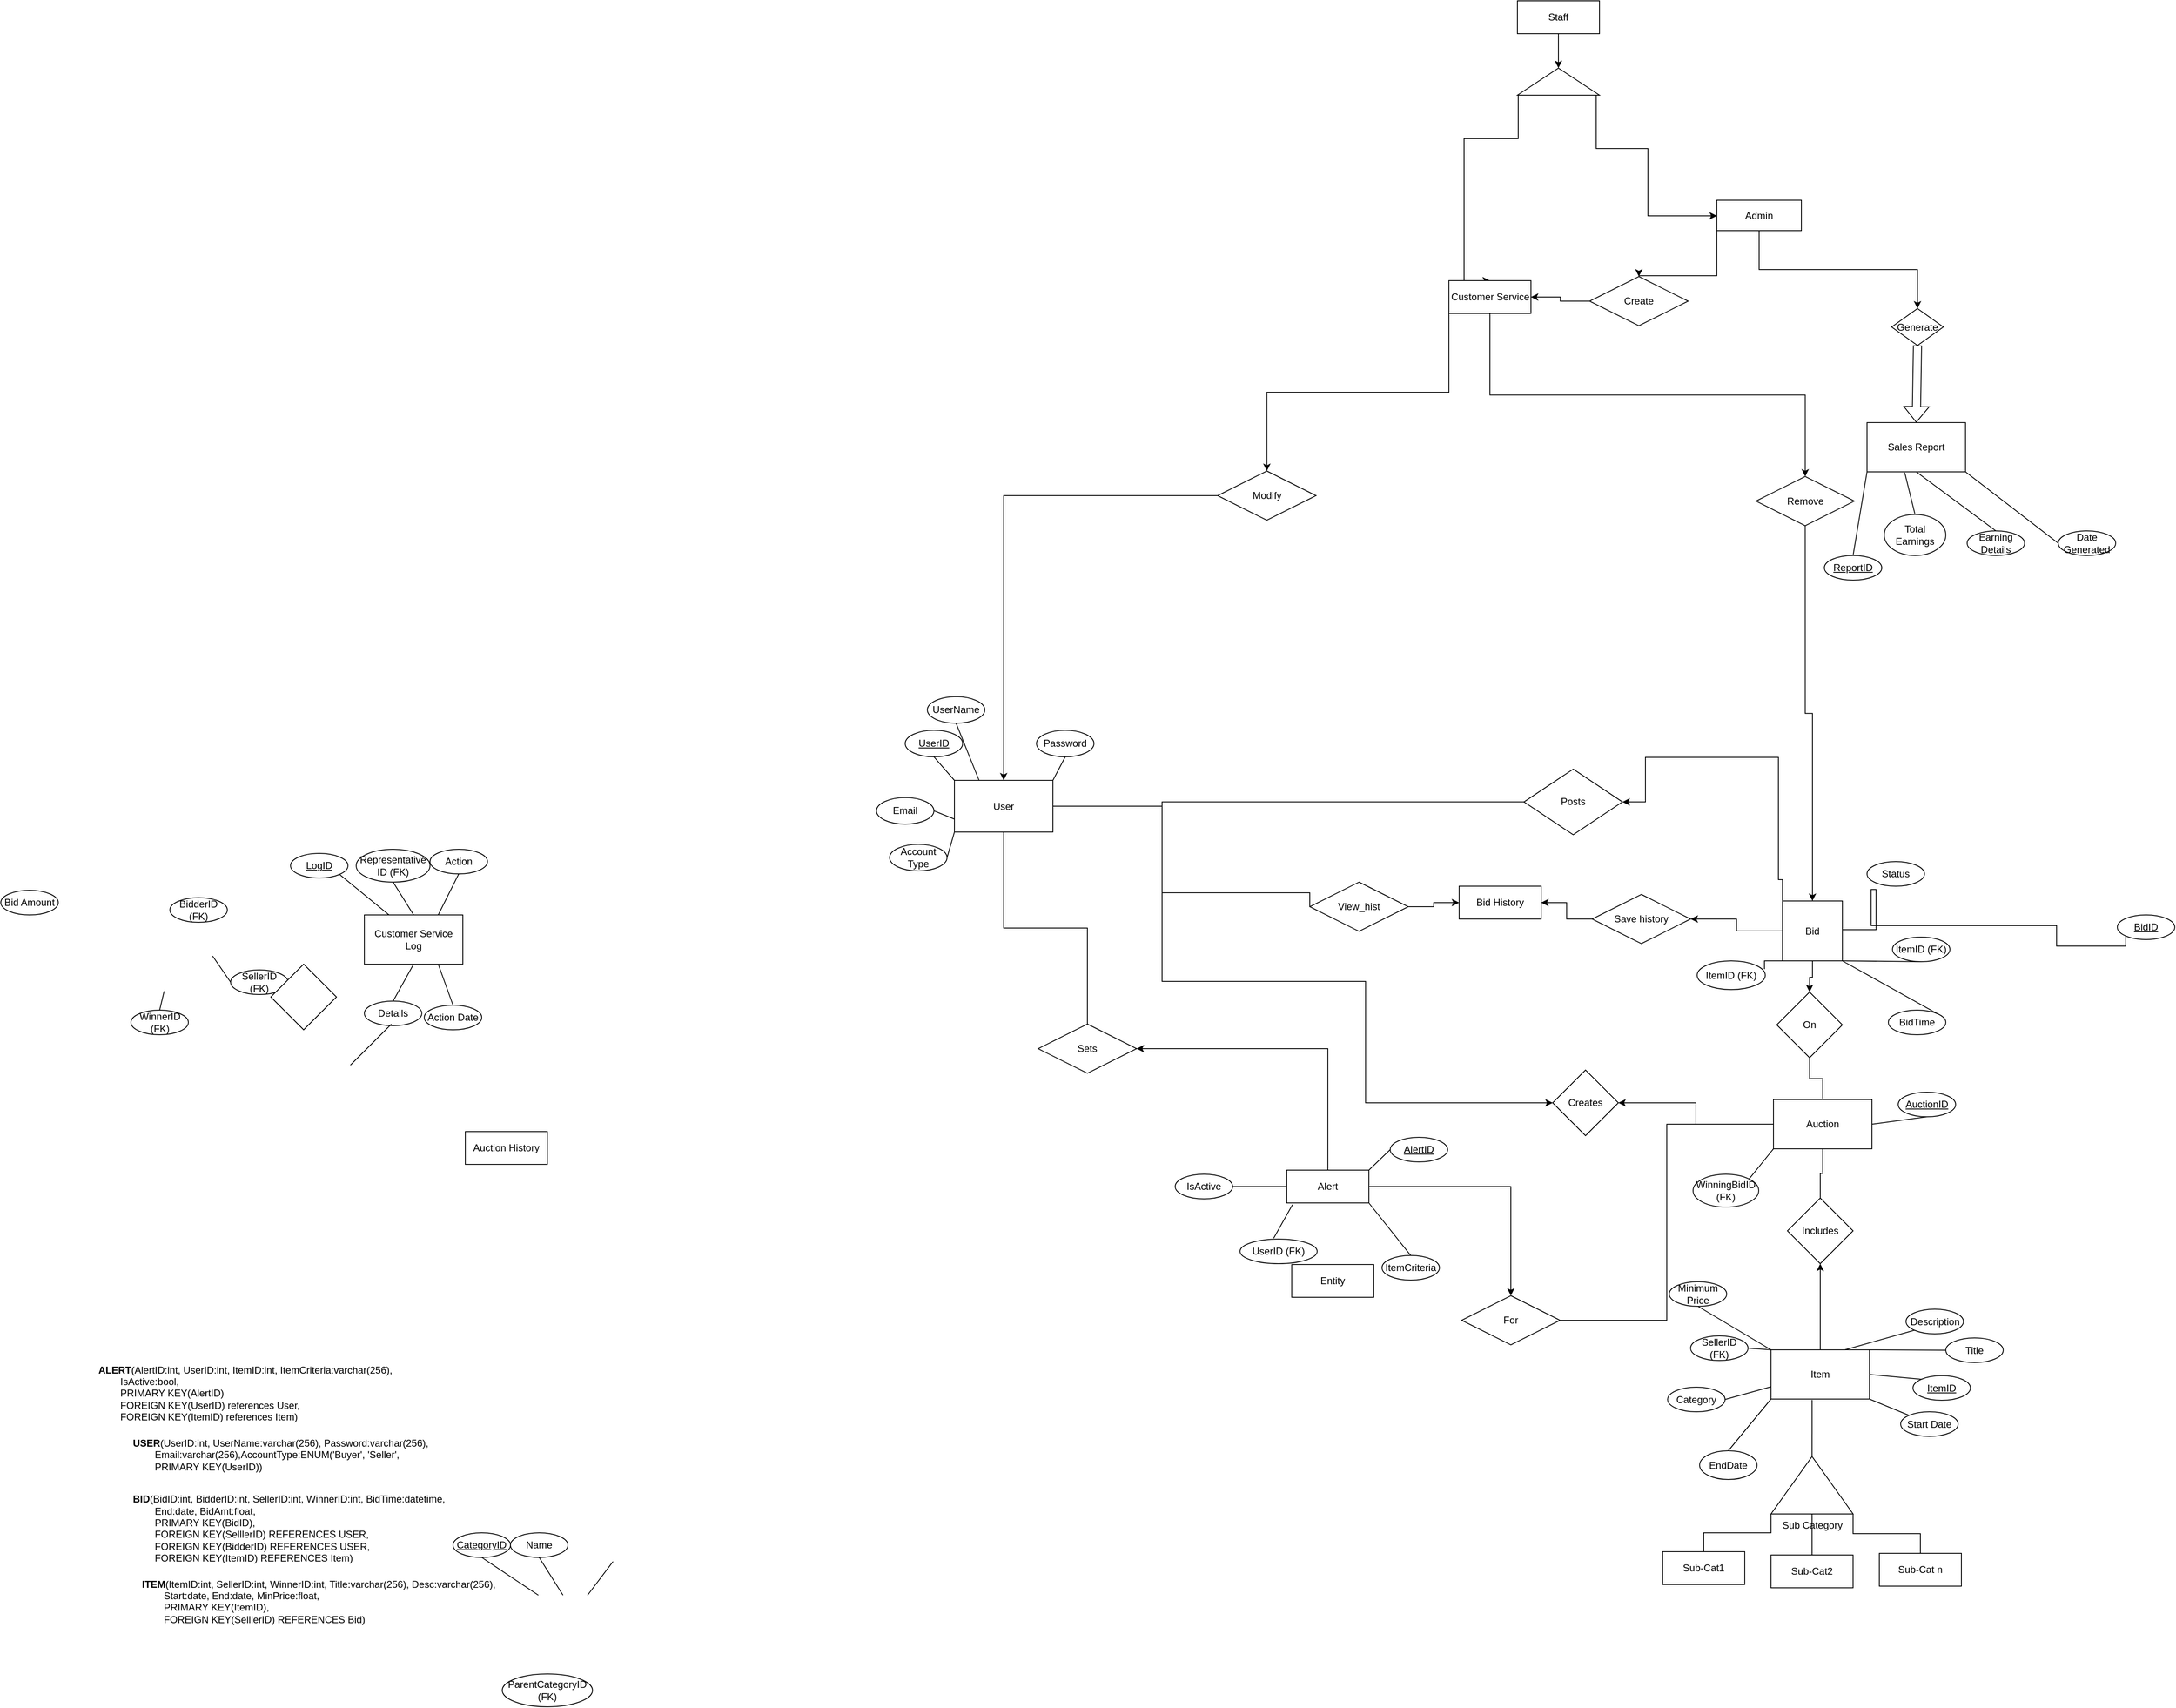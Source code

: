 <mxfile version="24.1.0" type="github">
  <diagram name="Page-1" id="uOJZ_3tTdW4th-i7hOvJ">
    <mxGraphModel dx="5639" dy="3733" grid="0" gridSize="10" guides="1" tooltips="1" connect="1" arrows="1" fold="1" page="1" pageScale="1" pageWidth="850" pageHeight="1100" math="0" shadow="0">
      <root>
        <mxCell id="0" />
        <mxCell id="1" parent="0" />
        <mxCell id="j1qhZ2HC0AlBlO9P_FFu-2" style="edgeStyle=orthogonalEdgeStyle;rounded=0;orthogonalLoop=1;jettySize=auto;html=1;exitX=0.417;exitY=1.017;exitDx=0;exitDy=0;endArrow=none;endFill=0;entryX=0;entryY=0;entryDx=50;entryDy=0;entryPerimeter=0;exitPerimeter=0;" parent="1" source="BBo-fvt_Tt6ZGGIQ310o-14" target="j1qhZ2HC0AlBlO9P_FFu-5" edge="1">
          <mxGeometry relative="1" as="geometry">
            <mxPoint x="659" y="706" as="targetPoint" />
          </mxGeometry>
        </mxCell>
        <mxCell id="XEzbZRxbkvyP-NRLjkvZ-20" style="edgeStyle=orthogonalEdgeStyle;rounded=0;orthogonalLoop=1;jettySize=auto;html=1;exitX=0.5;exitY=0;exitDx=0;exitDy=0;entryX=0.5;entryY=1;entryDx=0;entryDy=0;" edge="1" parent="1" source="BBo-fvt_Tt6ZGGIQ310o-14" target="XEzbZRxbkvyP-NRLjkvZ-18">
          <mxGeometry relative="1" as="geometry" />
        </mxCell>
        <mxCell id="XEzbZRxbkvyP-NRLjkvZ-43" style="edgeStyle=orthogonalEdgeStyle;rounded=0;orthogonalLoop=1;jettySize=auto;html=1;entryX=1;entryY=0.5;entryDx=0;entryDy=0;endArrow=none;endFill=0;exitX=0;exitY=0.5;exitDx=0;exitDy=0;" edge="1" parent="1" source="BBo-fvt_Tt6ZGGIQ310o-16" target="XEzbZRxbkvyP-NRLjkvZ-42">
          <mxGeometry relative="1" as="geometry" />
        </mxCell>
        <mxCell id="BBo-fvt_Tt6ZGGIQ310o-14" value="Item" style="rounded=0;whiteSpace=wrap;html=1;" parent="1" vertex="1">
          <mxGeometry x="498" y="520" width="120" height="60" as="geometry" />
        </mxCell>
        <mxCell id="XEzbZRxbkvyP-NRLjkvZ-10" style="edgeStyle=orthogonalEdgeStyle;rounded=0;orthogonalLoop=1;jettySize=auto;html=1;exitX=0;exitY=0.5;exitDx=0;exitDy=0;" edge="1" parent="1" source="BBo-fvt_Tt6ZGGIQ310o-16" target="XEzbZRxbkvyP-NRLjkvZ-12">
          <mxGeometry relative="1" as="geometry">
            <mxPoint x="272" y="219" as="targetPoint" />
          </mxGeometry>
        </mxCell>
        <mxCell id="XEzbZRxbkvyP-NRLjkvZ-17" style="edgeStyle=orthogonalEdgeStyle;rounded=0;orthogonalLoop=1;jettySize=auto;html=1;exitX=0.5;exitY=1;exitDx=0;exitDy=0;endArrow=none;endFill=0;" edge="1" parent="1" source="BBo-fvt_Tt6ZGGIQ310o-16" target="XEzbZRxbkvyP-NRLjkvZ-18">
          <mxGeometry relative="1" as="geometry">
            <mxPoint x="561" y="383" as="targetPoint" />
          </mxGeometry>
        </mxCell>
        <mxCell id="BBo-fvt_Tt6ZGGIQ310o-16" value="Auction" style="rounded=0;whiteSpace=wrap;html=1;" parent="1" vertex="1">
          <mxGeometry x="501" y="215" width="120" height="60" as="geometry" />
        </mxCell>
        <mxCell id="BBo-fvt_Tt6ZGGIQ310o-19" value="Customer Service Log" style="rounded=0;whiteSpace=wrap;html=1;" parent="1" vertex="1">
          <mxGeometry x="-1216" y="-10" width="120" height="60" as="geometry" />
        </mxCell>
        <mxCell id="BBo-fvt_Tt6ZGGIQ310o-20" value="Sales Report" style="rounded=0;whiteSpace=wrap;html=1;" parent="1" vertex="1">
          <mxGeometry x="615" y="-610" width="120" height="60" as="geometry" />
        </mxCell>
        <mxCell id="BBo-fvt_Tt6ZGGIQ310o-21" value="Start Date" style="ellipse;whiteSpace=wrap;html=1;" parent="1" vertex="1">
          <mxGeometry x="656" y="595.5" width="70" height="30" as="geometry" />
        </mxCell>
        <mxCell id="XEzbZRxbkvyP-NRLjkvZ-54" style="edgeStyle=orthogonalEdgeStyle;rounded=0;orthogonalLoop=1;jettySize=auto;html=1;exitX=0;exitY=0;exitDx=0;exitDy=0;entryX=0;entryY=0;entryDx=0;entryDy=0;endArrow=none;endFill=0;" edge="1" parent="1" source="BBo-fvt_Tt6ZGGIQ310o-22">
          <mxGeometry relative="1" as="geometry">
            <mxPoint x="898" y="28.5" as="sourcePoint" />
            <mxPoint x="552" y="-23" as="targetPoint" />
            <Array as="points">
              <mxPoint x="930" y="28" />
              <mxPoint x="846" y="28" />
              <mxPoint x="846" y="3" />
              <mxPoint x="620" y="3" />
              <mxPoint x="620" y="-41" />
              <mxPoint x="626" y="-41" />
              <mxPoint x="626" y="8" />
              <mxPoint x="552" y="8" />
            </Array>
          </mxGeometry>
        </mxCell>
        <mxCell id="BBo-fvt_Tt6ZGGIQ310o-22" value="&lt;u&gt;BidID&lt;/u&gt;" style="ellipse;whiteSpace=wrap;html=1;" parent="1" vertex="1">
          <mxGeometry x="920" y="-10" width="70" height="30" as="geometry" />
        </mxCell>
        <mxCell id="BBo-fvt_Tt6ZGGIQ310o-23" value="EndDate" style="ellipse;whiteSpace=wrap;html=1;" parent="1" vertex="1">
          <mxGeometry x="411" y="643" width="70" height="35" as="geometry" />
        </mxCell>
        <mxCell id="BBo-fvt_Tt6ZGGIQ310o-24" value="ItemID (FK)" style="ellipse;whiteSpace=wrap;html=1;" parent="1" vertex="1">
          <mxGeometry x="646" y="17" width="70" height="30" as="geometry" />
        </mxCell>
        <mxCell id="BBo-fvt_Tt6ZGGIQ310o-25" value="Bid Amount" style="ellipse;whiteSpace=wrap;html=1;" parent="1" vertex="1">
          <mxGeometry x="-1659" y="-40" width="70" height="30" as="geometry" />
        </mxCell>
        <mxCell id="BBo-fvt_Tt6ZGGIQ310o-26" value="BidderID (FK)" style="ellipse;whiteSpace=wrap;html=1;" parent="1" vertex="1">
          <mxGeometry x="-1453" y="-31" width="70" height="30" as="geometry" />
        </mxCell>
        <mxCell id="BBo-fvt_Tt6ZGGIQ310o-27" value="BidTime" style="ellipse;whiteSpace=wrap;html=1;" parent="1" vertex="1">
          <mxGeometry x="641" y="106" width="70" height="30" as="geometry" />
        </mxCell>
        <mxCell id="BBo-fvt_Tt6ZGGIQ310o-28" value="Category" style="ellipse;whiteSpace=wrap;html=1;" parent="1" vertex="1">
          <mxGeometry x="372" y="565.5" width="70" height="30" as="geometry" />
        </mxCell>
        <mxCell id="BBo-fvt_Tt6ZGGIQ310o-29" value="Description" style="ellipse;whiteSpace=wrap;html=1;" parent="1" vertex="1">
          <mxGeometry x="662.5" y="470.5" width="70" height="30" as="geometry" />
        </mxCell>
        <mxCell id="BBo-fvt_Tt6ZGGIQ310o-30" value="Title" style="ellipse;whiteSpace=wrap;html=1;" parent="1" vertex="1">
          <mxGeometry x="711" y="505.5" width="70" height="30" as="geometry" />
        </mxCell>
        <mxCell id="BBo-fvt_Tt6ZGGIQ310o-31" value="&lt;u&gt;ItemID&lt;/u&gt;" style="ellipse;whiteSpace=wrap;html=1;" parent="1" vertex="1">
          <mxGeometry x="671" y="551.5" width="70" height="30" as="geometry" />
        </mxCell>
        <mxCell id="BBo-fvt_Tt6ZGGIQ310o-33" value="" style="endArrow=none;html=1;rounded=0;entryX=1;entryY=0.5;entryDx=0;entryDy=0;exitX=0;exitY=0.75;exitDx=0;exitDy=0;" parent="1" source="BBo-fvt_Tt6ZGGIQ310o-14" target="BBo-fvt_Tt6ZGGIQ310o-28" edge="1">
          <mxGeometry width="50" height="50" relative="1" as="geometry">
            <mxPoint x="278" y="556.5" as="sourcePoint" />
            <mxPoint x="328" y="506.5" as="targetPoint" />
          </mxGeometry>
        </mxCell>
        <mxCell id="BBo-fvt_Tt6ZGGIQ310o-35" value="" style="endArrow=none;html=1;rounded=0;exitX=1;exitY=0.5;exitDx=0;exitDy=0;entryX=0;entryY=0;entryDx=0;entryDy=0;" parent="1" source="BBo-fvt_Tt6ZGGIQ310o-14" target="BBo-fvt_Tt6ZGGIQ310o-31" edge="1">
          <mxGeometry width="50" height="50" relative="1" as="geometry">
            <mxPoint x="328" y="416.5" as="sourcePoint" />
            <mxPoint x="668" y="546.5" as="targetPoint" />
          </mxGeometry>
        </mxCell>
        <mxCell id="BBo-fvt_Tt6ZGGIQ310o-36" value="" style="endArrow=none;html=1;rounded=0;entryX=0;entryY=0.5;entryDx=0;entryDy=0;exitX=1;exitY=0;exitDx=0;exitDy=0;" parent="1" source="BBo-fvt_Tt6ZGGIQ310o-14" target="BBo-fvt_Tt6ZGGIQ310o-30" edge="1">
          <mxGeometry width="50" height="50" relative="1" as="geometry">
            <mxPoint x="358" y="416.5" as="sourcePoint" />
            <mxPoint x="303" y="396.5" as="targetPoint" />
          </mxGeometry>
        </mxCell>
        <mxCell id="BBo-fvt_Tt6ZGGIQ310o-37" value="" style="endArrow=none;html=1;rounded=0;entryX=0;entryY=1;entryDx=0;entryDy=0;exitX=0.75;exitY=0;exitDx=0;exitDy=0;" parent="1" source="BBo-fvt_Tt6ZGGIQ310o-14" target="BBo-fvt_Tt6ZGGIQ310o-29" edge="1">
          <mxGeometry width="50" height="50" relative="1" as="geometry">
            <mxPoint x="358" y="416.5" as="sourcePoint" />
            <mxPoint x="383" y="396.5" as="targetPoint" />
          </mxGeometry>
        </mxCell>
        <mxCell id="BBo-fvt_Tt6ZGGIQ310o-38" value="" style="endArrow=none;html=1;rounded=0;entryX=0.5;entryY=0;entryDx=0;entryDy=0;exitX=0;exitY=1;exitDx=0;exitDy=0;" parent="1" source="BBo-fvt_Tt6ZGGIQ310o-14" target="BBo-fvt_Tt6ZGGIQ310o-23" edge="1">
          <mxGeometry width="50" height="50" relative="1" as="geometry">
            <mxPoint x="582" y="593.5" as="sourcePoint" />
            <mxPoint x="438" y="446.5" as="targetPoint" />
          </mxGeometry>
        </mxCell>
        <mxCell id="BBo-fvt_Tt6ZGGIQ310o-39" value="" style="endArrow=none;html=1;rounded=0;entryX=0;entryY=0;entryDx=0;entryDy=0;exitX=1;exitY=1;exitDx=0;exitDy=0;" parent="1" source="BBo-fvt_Tt6ZGGIQ310o-14" target="BBo-fvt_Tt6ZGGIQ310o-21" edge="1">
          <mxGeometry width="50" height="50" relative="1" as="geometry">
            <mxPoint x="418" y="446.5" as="sourcePoint" />
            <mxPoint x="438" y="432.5" as="targetPoint" />
          </mxGeometry>
        </mxCell>
        <mxCell id="BBo-fvt_Tt6ZGGIQ310o-40" value="Minimum Price" style="ellipse;whiteSpace=wrap;html=1;" parent="1" vertex="1">
          <mxGeometry x="374" y="437" width="70" height="30" as="geometry" />
        </mxCell>
        <mxCell id="BBo-fvt_Tt6ZGGIQ310o-41" value="" style="endArrow=none;html=1;rounded=0;entryX=0;entryY=0;entryDx=0;entryDy=0;exitX=0.5;exitY=1;exitDx=0;exitDy=0;" parent="1" source="BBo-fvt_Tt6ZGGIQ310o-40" target="BBo-fvt_Tt6ZGGIQ310o-14" edge="1">
          <mxGeometry width="50" height="50" relative="1" as="geometry">
            <mxPoint x="418" y="446.5" as="sourcePoint" />
            <mxPoint x="438" y="432.5" as="targetPoint" />
          </mxGeometry>
        </mxCell>
        <mxCell id="BBo-fvt_Tt6ZGGIQ310o-42" value="SellerID (FK)" style="ellipse;whiteSpace=wrap;html=1;" parent="1" vertex="1">
          <mxGeometry x="400" y="503" width="70" height="30" as="geometry" />
        </mxCell>
        <mxCell id="BBo-fvt_Tt6ZGGIQ310o-43" value="WinnerID (FK)" style="ellipse;whiteSpace=wrap;html=1;" parent="1" vertex="1">
          <mxGeometry x="-1500.48" y="106" width="70" height="30" as="geometry" />
        </mxCell>
        <mxCell id="BBo-fvt_Tt6ZGGIQ310o-44" value="" style="endArrow=none;html=1;rounded=0;entryX=1;entryY=0.5;entryDx=0;entryDy=0;exitX=0;exitY=0;exitDx=0;exitDy=0;" parent="1" source="BBo-fvt_Tt6ZGGIQ310o-14" target="BBo-fvt_Tt6ZGGIQ310o-42" edge="1">
          <mxGeometry width="50" height="50" relative="1" as="geometry">
            <mxPoint x="418" y="461.5" as="sourcePoint" />
            <mxPoint x="438" y="461.5" as="targetPoint" />
          </mxGeometry>
        </mxCell>
        <mxCell id="BBo-fvt_Tt6ZGGIQ310o-45" value="" style="endArrow=none;html=1;rounded=0;entryX=0.5;entryY=0;entryDx=0;entryDy=0;" parent="1" target="BBo-fvt_Tt6ZGGIQ310o-43" edge="1">
          <mxGeometry width="50" height="50" relative="1" as="geometry">
            <mxPoint x="-1460" y="83" as="sourcePoint" />
            <mxPoint x="-1510.48" y="81" as="targetPoint" />
          </mxGeometry>
        </mxCell>
        <mxCell id="BBo-fvt_Tt6ZGGIQ310o-47" value="" style="endArrow=none;html=1;rounded=0;entryX=1;entryY=1;entryDx=0;entryDy=0;exitX=1;exitY=0;exitDx=0;exitDy=0;" parent="1" source="BBo-fvt_Tt6ZGGIQ310o-27" edge="1" target="XEzbZRxbkvyP-NRLjkvZ-7">
          <mxGeometry width="50" height="50" relative="1" as="geometry">
            <mxPoint x="539" y="227" as="sourcePoint" />
            <mxPoint x="579" y="117" as="targetPoint" />
          </mxGeometry>
        </mxCell>
        <mxCell id="BBo-fvt_Tt6ZGGIQ310o-49" value="" style="endArrow=none;html=1;rounded=0;entryX=1;entryY=1;entryDx=0;entryDy=0;exitX=0.5;exitY=1;exitDx=0;exitDy=0;" parent="1" source="BBo-fvt_Tt6ZGGIQ310o-24" edge="1" target="XEzbZRxbkvyP-NRLjkvZ-7">
          <mxGeometry width="50" height="50" relative="1" as="geometry">
            <mxPoint x="594" y="87" as="sourcePoint" />
            <mxPoint x="639" y="87" as="targetPoint" />
          </mxGeometry>
        </mxCell>
        <mxCell id="BBo-fvt_Tt6ZGGIQ310o-51" value="Status" style="ellipse;whiteSpace=wrap;html=1;" parent="1" vertex="1">
          <mxGeometry x="615" y="-75" width="70" height="30" as="geometry" />
        </mxCell>
        <mxCell id="BBo-fvt_Tt6ZGGIQ310o-52" value="ItemID (FK)" style="ellipse;whiteSpace=wrap;html=1;" parent="1" vertex="1">
          <mxGeometry x="408" y="46" width="83" height="35" as="geometry" />
        </mxCell>
        <mxCell id="BBo-fvt_Tt6ZGGIQ310o-53" value="&lt;u&gt;AuctionID&lt;/u&gt;" style="ellipse;whiteSpace=wrap;html=1;" parent="1" vertex="1">
          <mxGeometry x="653" y="206" width="70" height="30" as="geometry" />
        </mxCell>
        <mxCell id="BBo-fvt_Tt6ZGGIQ310o-54" value="IsActive" style="ellipse;whiteSpace=wrap;html=1;" parent="1" vertex="1">
          <mxGeometry x="-228" y="306" width="70" height="30" as="geometry" />
        </mxCell>
        <mxCell id="BBo-fvt_Tt6ZGGIQ310o-55" value="ItemCriteria" style="ellipse;whiteSpace=wrap;html=1;" parent="1" vertex="1">
          <mxGeometry x="24" y="405" width="70" height="30" as="geometry" />
        </mxCell>
        <mxCell id="BBo-fvt_Tt6ZGGIQ310o-56" value="UserID (FK)" style="ellipse;whiteSpace=wrap;html=1;" parent="1" vertex="1">
          <mxGeometry x="-149" y="385" width="94" height="30" as="geometry" />
        </mxCell>
        <mxCell id="BBo-fvt_Tt6ZGGIQ310o-57" value="&lt;u&gt;AlertID&lt;/u&gt;" style="ellipse;whiteSpace=wrap;html=1;" parent="1" vertex="1">
          <mxGeometry x="34" y="261" width="70" height="30" as="geometry" />
        </mxCell>
        <mxCell id="BBo-fvt_Tt6ZGGIQ310o-58" value="" style="endArrow=none;html=1;rounded=0;exitX=1;exitY=0.5;exitDx=0;exitDy=0;entryX=0;entryY=0.5;entryDx=0;entryDy=0;" parent="1" source="BBo-fvt_Tt6ZGGIQ310o-54" target="XEzbZRxbkvyP-NRLjkvZ-36" edge="1">
          <mxGeometry width="50" height="50" relative="1" as="geometry">
            <mxPoint x="279" y="365" as="sourcePoint" />
            <mxPoint x="119" y="442" as="targetPoint" />
          </mxGeometry>
        </mxCell>
        <mxCell id="BBo-fvt_Tt6ZGGIQ310o-59" value="" style="endArrow=none;html=1;rounded=0;entryX=1;entryY=0;entryDx=0;entryDy=0;exitX=0;exitY=0.5;exitDx=0;exitDy=0;" parent="1" source="BBo-fvt_Tt6ZGGIQ310o-57" target="XEzbZRxbkvyP-NRLjkvZ-36" edge="1">
          <mxGeometry width="50" height="50" relative="1" as="geometry">
            <mxPoint x="-10" y="652.5" as="sourcePoint" />
            <mxPoint x="-39" y="504" as="targetPoint" />
          </mxGeometry>
        </mxCell>
        <mxCell id="BBo-fvt_Tt6ZGGIQ310o-60" value="" style="endArrow=none;html=1;rounded=0;entryX=0.07;entryY=1.05;entryDx=0;entryDy=0;exitX=0.436;exitY=-0.033;exitDx=0;exitDy=0;entryPerimeter=0;exitPerimeter=0;" parent="1" source="BBo-fvt_Tt6ZGGIQ310o-56" target="XEzbZRxbkvyP-NRLjkvZ-36" edge="1">
          <mxGeometry width="50" height="50" relative="1" as="geometry">
            <mxPoint x="4" y="624.5" as="sourcePoint" />
            <mxPoint x="-19" y="490" as="targetPoint" />
          </mxGeometry>
        </mxCell>
        <mxCell id="BBo-fvt_Tt6ZGGIQ310o-61" value="" style="endArrow=none;html=1;rounded=0;entryX=1;entryY=1;entryDx=0;entryDy=0;exitX=0.5;exitY=0;exitDx=0;exitDy=0;" parent="1" source="BBo-fvt_Tt6ZGGIQ310o-55" target="XEzbZRxbkvyP-NRLjkvZ-36" edge="1">
          <mxGeometry width="50" height="50" relative="1" as="geometry">
            <mxPoint x="23" y="543" as="sourcePoint" />
            <mxPoint x="-59" y="518" as="targetPoint" />
          </mxGeometry>
        </mxCell>
        <mxCell id="BBo-fvt_Tt6ZGGIQ310o-62" value="" style="endArrow=none;html=1;rounded=0;entryX=0.5;entryY=1;entryDx=0;entryDy=0;exitX=1;exitY=0.5;exitDx=0;exitDy=0;" parent="1" source="BBo-fvt_Tt6ZGGIQ310o-16" target="BBo-fvt_Tt6ZGGIQ310o-53" edge="1">
          <mxGeometry width="50" height="50" relative="1" as="geometry">
            <mxPoint x="767" y="385" as="sourcePoint" />
            <mxPoint x="817" y="335" as="targetPoint" />
          </mxGeometry>
        </mxCell>
        <mxCell id="BBo-fvt_Tt6ZGGIQ310o-65" value="WinningBidID (FK)" style="ellipse;whiteSpace=wrap;html=1;" parent="1" vertex="1">
          <mxGeometry x="403" y="306" width="80" height="40" as="geometry" />
        </mxCell>
        <mxCell id="BBo-fvt_Tt6ZGGIQ310o-66" value="" style="endArrow=none;html=1;rounded=0;entryX=1;entryY=0;entryDx=0;entryDy=0;exitX=0;exitY=1;exitDx=0;exitDy=0;" parent="1" source="BBo-fvt_Tt6ZGGIQ310o-16" target="BBo-fvt_Tt6ZGGIQ310o-65" edge="1">
          <mxGeometry width="50" height="50" relative="1" as="geometry">
            <mxPoint x="837" y="325" as="sourcePoint" />
            <mxPoint x="512" y="328" as="targetPoint" />
          </mxGeometry>
        </mxCell>
        <mxCell id="BBo-fvt_Tt6ZGGIQ310o-67" value="ParentCategoryID (FK)" style="ellipse;whiteSpace=wrap;html=1;" parent="1" vertex="1">
          <mxGeometry x="-1048" y="915" width="110" height="40" as="geometry" />
        </mxCell>
        <mxCell id="BBo-fvt_Tt6ZGGIQ310o-68" value="Name" style="ellipse;whiteSpace=wrap;html=1;" parent="1" vertex="1">
          <mxGeometry x="-1038" y="743" width="70" height="30" as="geometry" />
        </mxCell>
        <mxCell id="BBo-fvt_Tt6ZGGIQ310o-69" value="&lt;u&gt;CategoryID&lt;/u&gt;" style="ellipse;whiteSpace=wrap;html=1;" parent="1" vertex="1">
          <mxGeometry x="-1108" y="743" width="70" height="30" as="geometry" />
        </mxCell>
        <mxCell id="BBo-fvt_Tt6ZGGIQ310o-70" value="" style="endArrow=none;html=1;rounded=0;entryX=0.5;entryY=1;entryDx=0;entryDy=0;exitX=0.25;exitY=0;exitDx=0;exitDy=0;" parent="1" target="BBo-fvt_Tt6ZGGIQ310o-69" edge="1">
          <mxGeometry width="50" height="50" relative="1" as="geometry">
            <mxPoint x="-1004" y="819" as="sourcePoint" />
            <mxPoint x="-1048" y="783" as="targetPoint" />
          </mxGeometry>
        </mxCell>
        <mxCell id="BBo-fvt_Tt6ZGGIQ310o-71" value="" style="endArrow=none;html=1;rounded=0;entryX=0.5;entryY=1;entryDx=0;entryDy=0;exitX=0.5;exitY=0;exitDx=0;exitDy=0;" parent="1" target="BBo-fvt_Tt6ZGGIQ310o-68" edge="1">
          <mxGeometry width="50" height="50" relative="1" as="geometry">
            <mxPoint x="-974" y="819" as="sourcePoint" />
            <mxPoint x="-1063" y="783" as="targetPoint" />
          </mxGeometry>
        </mxCell>
        <mxCell id="BBo-fvt_Tt6ZGGIQ310o-72" value="" style="endArrow=none;html=1;rounded=0;entryX=0.5;entryY=1;entryDx=0;entryDy=0;exitX=0.75;exitY=0;exitDx=0;exitDy=0;" parent="1" edge="1">
          <mxGeometry width="50" height="50" relative="1" as="geometry">
            <mxPoint x="-944" y="819" as="sourcePoint" />
            <mxPoint x="-913" y="778" as="targetPoint" />
          </mxGeometry>
        </mxCell>
        <mxCell id="BBo-fvt_Tt6ZGGIQ310o-73" value="Total Earnings" style="ellipse;whiteSpace=wrap;html=1;" parent="1" vertex="1">
          <mxGeometry x="636" y="-498" width="75" height="50" as="geometry" />
        </mxCell>
        <mxCell id="BBo-fvt_Tt6ZGGIQ310o-74" value="Date Generated" style="ellipse;whiteSpace=wrap;html=1;" parent="1" vertex="1">
          <mxGeometry x="848" y="-478" width="70" height="30" as="geometry" />
        </mxCell>
        <mxCell id="BBo-fvt_Tt6ZGGIQ310o-75" value="&lt;u&gt;ReportID&lt;/u&gt;" style="ellipse;whiteSpace=wrap;html=1;" parent="1" vertex="1">
          <mxGeometry x="563" y="-448" width="70" height="30" as="geometry" />
        </mxCell>
        <mxCell id="BBo-fvt_Tt6ZGGIQ310o-76" value="Earning Details" style="ellipse;whiteSpace=wrap;html=1;" parent="1" vertex="1">
          <mxGeometry x="737" y="-478" width="70" height="30" as="geometry" />
        </mxCell>
        <mxCell id="BBo-fvt_Tt6ZGGIQ310o-77" value="" style="endArrow=none;html=1;rounded=0;exitX=0;exitY=1;exitDx=0;exitDy=0;entryX=0.5;entryY=0;entryDx=0;entryDy=0;" parent="1" source="BBo-fvt_Tt6ZGGIQ310o-20" target="BBo-fvt_Tt6ZGGIQ310o-75" edge="1">
          <mxGeometry width="50" height="50" relative="1" as="geometry">
            <mxPoint x="201" y="-1108" as="sourcePoint" />
            <mxPoint x="251" y="-1158" as="targetPoint" />
          </mxGeometry>
        </mxCell>
        <mxCell id="BBo-fvt_Tt6ZGGIQ310o-78" value="" style="endArrow=none;html=1;rounded=0;entryX=0;entryY=0.5;entryDx=0;entryDy=0;exitX=1;exitY=1;exitDx=0;exitDy=0;" parent="1" source="BBo-fvt_Tt6ZGGIQ310o-20" target="BBo-fvt_Tt6ZGGIQ310o-74" edge="1">
          <mxGeometry width="50" height="50" relative="1" as="geometry">
            <mxPoint x="738" y="-560" as="sourcePoint" />
            <mxPoint x="744" y="-505" as="targetPoint" />
          </mxGeometry>
        </mxCell>
        <mxCell id="BBo-fvt_Tt6ZGGIQ310o-79" value="" style="endArrow=none;html=1;rounded=0;entryX=0.5;entryY=0;entryDx=0;entryDy=0;exitX=0.383;exitY=1.017;exitDx=0;exitDy=0;exitPerimeter=0;" parent="1" source="BBo-fvt_Tt6ZGGIQ310o-20" target="BBo-fvt_Tt6ZGGIQ310o-73" edge="1">
          <mxGeometry width="50" height="50" relative="1" as="geometry">
            <mxPoint x="361" y="-1178" as="sourcePoint" />
            <mxPoint x="356" y="-1188" as="targetPoint" />
          </mxGeometry>
        </mxCell>
        <mxCell id="BBo-fvt_Tt6ZGGIQ310o-80" value="" style="endArrow=none;html=1;rounded=0;exitX=0.5;exitY=1;exitDx=0;exitDy=0;entryX=0.5;entryY=0;entryDx=0;entryDy=0;" parent="1" source="BBo-fvt_Tt6ZGGIQ310o-20" edge="1" target="BBo-fvt_Tt6ZGGIQ310o-76">
          <mxGeometry width="50" height="50" relative="1" as="geometry">
            <mxPoint x="391" y="-1178" as="sourcePoint" />
            <mxPoint x="1016" y="-562" as="targetPoint" />
          </mxGeometry>
        </mxCell>
        <mxCell id="BBo-fvt_Tt6ZGGIQ310o-81" value="Action" style="ellipse;whiteSpace=wrap;html=1;" parent="1" vertex="1">
          <mxGeometry x="-1136" y="-90" width="70" height="30" as="geometry" />
        </mxCell>
        <mxCell id="BBo-fvt_Tt6ZGGIQ310o-82" value="Representative ID (FK)" style="ellipse;whiteSpace=wrap;html=1;" parent="1" vertex="1">
          <mxGeometry x="-1226" y="-90" width="90" height="40" as="geometry" />
        </mxCell>
        <mxCell id="BBo-fvt_Tt6ZGGIQ310o-83" value="&lt;u&gt;LogID&lt;/u&gt;" style="ellipse;whiteSpace=wrap;html=1;" parent="1" vertex="1">
          <mxGeometry x="-1306" y="-85" width="70" height="30" as="geometry" />
        </mxCell>
        <mxCell id="BBo-fvt_Tt6ZGGIQ310o-84" value="Details" style="ellipse;whiteSpace=wrap;html=1;" parent="1" vertex="1">
          <mxGeometry x="-1216" y="95" width="70" height="30" as="geometry" />
        </mxCell>
        <mxCell id="BBo-fvt_Tt6ZGGIQ310o-85" value="Action Date" style="ellipse;whiteSpace=wrap;html=1;" parent="1" vertex="1">
          <mxGeometry x="-1143" y="100" width="70" height="30" as="geometry" />
        </mxCell>
        <mxCell id="BBo-fvt_Tt6ZGGIQ310o-86" value="" style="endArrow=none;html=1;rounded=0;entryX=0.5;entryY=1;entryDx=0;entryDy=0;exitX=0.5;exitY=0;exitDx=0;exitDy=0;" parent="1" source="BBo-fvt_Tt6ZGGIQ310o-84" target="BBo-fvt_Tt6ZGGIQ310o-19" edge="1">
          <mxGeometry width="50" height="50" relative="1" as="geometry">
            <mxPoint x="-1316" y="85" as="sourcePoint" />
            <mxPoint x="-1266" y="35" as="targetPoint" />
          </mxGeometry>
        </mxCell>
        <mxCell id="BBo-fvt_Tt6ZGGIQ310o-87" value="" style="endArrow=none;html=1;rounded=0;entryX=0.75;entryY=1;entryDx=0;entryDy=0;exitX=0.5;exitY=0;exitDx=0;exitDy=0;" parent="1" source="BBo-fvt_Tt6ZGGIQ310o-85" target="BBo-fvt_Tt6ZGGIQ310o-19" edge="1">
          <mxGeometry width="50" height="50" relative="1" as="geometry">
            <mxPoint x="-1226" y="25" as="sourcePoint" />
            <mxPoint x="-1206" y="30" as="targetPoint" />
          </mxGeometry>
        </mxCell>
        <mxCell id="BBo-fvt_Tt6ZGGIQ310o-88" value="" style="endArrow=none;html=1;rounded=0;entryX=0.25;entryY=0;entryDx=0;entryDy=0;exitX=1;exitY=1;exitDx=0;exitDy=0;" parent="1" source="BBo-fvt_Tt6ZGGIQ310o-83" target="BBo-fvt_Tt6ZGGIQ310o-19" edge="1">
          <mxGeometry width="50" height="50" relative="1" as="geometry">
            <mxPoint x="-1226" y="-15" as="sourcePoint" />
            <mxPoint x="-1206" as="targetPoint" />
          </mxGeometry>
        </mxCell>
        <mxCell id="BBo-fvt_Tt6ZGGIQ310o-89" value="" style="endArrow=none;html=1;rounded=0;entryX=0.5;entryY=0;entryDx=0;entryDy=0;exitX=0.5;exitY=1;exitDx=0;exitDy=0;" parent="1" source="BBo-fvt_Tt6ZGGIQ310o-82" target="BBo-fvt_Tt6ZGGIQ310o-19" edge="1">
          <mxGeometry width="50" height="50" relative="1" as="geometry">
            <mxPoint x="-1236" y="-49" as="sourcePoint" />
            <mxPoint x="-1176" as="targetPoint" />
          </mxGeometry>
        </mxCell>
        <mxCell id="BBo-fvt_Tt6ZGGIQ310o-90" value="" style="endArrow=none;html=1;rounded=0;entryX=0.75;entryY=0;entryDx=0;entryDy=0;exitX=0.5;exitY=1;exitDx=0;exitDy=0;" parent="1" source="BBo-fvt_Tt6ZGGIQ310o-81" target="BBo-fvt_Tt6ZGGIQ310o-19" edge="1">
          <mxGeometry width="50" height="50" relative="1" as="geometry">
            <mxPoint x="-1171" y="-40" as="sourcePoint" />
            <mxPoint x="-1146" as="targetPoint" />
          </mxGeometry>
        </mxCell>
        <mxCell id="frw_D5HhV09Jrf7qXdkJ-1" value="&lt;b&gt;USER&lt;/b&gt;(UserID:int, UserName:varchar(256), Password:varchar(256), &lt;span style=&quot;white-space: pre;&quot;&gt;&#x9;&lt;/span&gt;Email:varchar(256),AccountType:ENUM(&#39;Buyer&#39;, &#39;Seller&#39;,&lt;div&gt;&lt;span style=&quot;white-space: pre;&quot;&gt;&#x9;&lt;/span&gt;PRIMARY KEY(UserID))&lt;/div&gt;" style="text;html=1;align=left;verticalAlign=middle;whiteSpace=wrap;rounded=0;" parent="1" vertex="1">
          <mxGeometry x="-1500" y="623" width="415" height="50" as="geometry" />
        </mxCell>
        <mxCell id="frw_D5HhV09Jrf7qXdkJ-2" value="" style="group" parent="1" vertex="1" connectable="0">
          <mxGeometry x="-587" y="-235" width="260" height="124" as="geometry" />
        </mxCell>
        <mxCell id="BBo-fvt_Tt6ZGGIQ310o-1" value="User" style="rounded=0;whiteSpace=wrap;html=1;" parent="frw_D5HhV09Jrf7qXdkJ-2" vertex="1">
          <mxGeometry x="90" y="61" width="120" height="63" as="geometry" />
        </mxCell>
        <mxCell id="BBo-fvt_Tt6ZGGIQ310o-2" value="&lt;u&gt;UserID&lt;/u&gt;" style="ellipse;whiteSpace=wrap;html=1;" parent="frw_D5HhV09Jrf7qXdkJ-2" vertex="1">
          <mxGeometry x="30" width="70" height="32.348" as="geometry" />
        </mxCell>
        <mxCell id="BBo-fvt_Tt6ZGGIQ310o-4" value="Password" style="ellipse;whiteSpace=wrap;html=1;" parent="frw_D5HhV09Jrf7qXdkJ-2" vertex="1">
          <mxGeometry x="190" width="70" height="32.348" as="geometry" />
        </mxCell>
        <mxCell id="BBo-fvt_Tt6ZGGIQ310o-5" value="Email" style="ellipse;whiteSpace=wrap;html=1;" parent="frw_D5HhV09Jrf7qXdkJ-2" vertex="1">
          <mxGeometry x="-5" y="82.0" width="70" height="32.348" as="geometry" />
        </mxCell>
        <mxCell id="BBo-fvt_Tt6ZGGIQ310o-10" value="" style="endArrow=none;html=1;rounded=0;exitX=1;exitY=0.5;exitDx=0;exitDy=0;entryX=0;entryY=0.75;entryDx=0;entryDy=0;" parent="frw_D5HhV09Jrf7qXdkJ-2" source="BBo-fvt_Tt6ZGGIQ310o-5" target="BBo-fvt_Tt6ZGGIQ310o-1" edge="1">
          <mxGeometry width="50" height="50" relative="1" as="geometry">
            <mxPoint x="80" y="113.217" as="sourcePoint" />
            <mxPoint x="95" y="97.043" as="targetPoint" />
          </mxGeometry>
        </mxCell>
        <mxCell id="BBo-fvt_Tt6ZGGIQ310o-11" value="" style="endArrow=none;html=1;rounded=0;exitX=0.5;exitY=1;exitDx=0;exitDy=0;entryX=0;entryY=0;entryDx=0;entryDy=0;" parent="frw_D5HhV09Jrf7qXdkJ-2" source="BBo-fvt_Tt6ZGGIQ310o-2" target="BBo-fvt_Tt6ZGGIQ310o-1" edge="1">
          <mxGeometry width="50" height="50" relative="1" as="geometry">
            <mxPoint x="80" y="70.087" as="sourcePoint" />
            <mxPoint x="95" y="97.043" as="targetPoint" />
          </mxGeometry>
        </mxCell>
        <mxCell id="BBo-fvt_Tt6ZGGIQ310o-13" value="" style="endArrow=none;html=1;rounded=0;exitX=0.5;exitY=1;exitDx=0;exitDy=0;entryX=1;entryY=0;entryDx=0;entryDy=0;" parent="frw_D5HhV09Jrf7qXdkJ-2" source="BBo-fvt_Tt6ZGGIQ310o-4" target="BBo-fvt_Tt6ZGGIQ310o-1" edge="1">
          <mxGeometry width="50" height="50" relative="1" as="geometry">
            <mxPoint x="155" y="43.13" as="sourcePoint" />
            <mxPoint x="180" y="53.913" as="targetPoint" />
          </mxGeometry>
        </mxCell>
        <mxCell id="frw_D5HhV09Jrf7qXdkJ-3" value="&lt;b&gt;ITEM&lt;/b&gt;(ItemID:int, SellerID:int, WinnerID:int, Title:varchar(256&lt;span style=&quot;background-color: initial;&quot;&gt;),&amp;nbsp;&lt;/span&gt;Desc:varchar(256&lt;span style=&quot;background-color: initial;&quot;&gt;), &lt;span style=&quot;white-space: pre;&quot;&gt;&#x9;&lt;/span&gt;Start:date, End:date, MinPrice:float,&lt;/span&gt;&lt;div&gt;&lt;span style=&quot;background-color: initial;&quot;&gt;&lt;span style=&quot;white-space: pre;&quot;&gt;&#x9;&lt;/span&gt;PRIMARY KEY(ItemID),&lt;/span&gt;&lt;/div&gt;&lt;div&gt;&lt;span style=&quot;background-color: initial;&quot;&gt;&lt;span style=&quot;white-space: pre;&quot;&gt;&#x9;&lt;/span&gt;FOREIGN KEY(SelllerID) REFERENCES Bid)&lt;/span&gt;&lt;/div&gt;&lt;div&gt;&lt;span style=&quot;background-color: initial;&quot;&gt;&lt;br&gt;&lt;/span&gt;&lt;/div&gt;" style="text;html=1;align=left;verticalAlign=middle;whiteSpace=wrap;rounded=0;" parent="1" vertex="1">
          <mxGeometry x="-1489" y="809" width="450.5" height="50" as="geometry" />
        </mxCell>
        <mxCell id="frw_D5HhV09Jrf7qXdkJ-11" value="&lt;b&gt;BID&lt;/b&gt;(BidID:int, BidderID:int,&amp;nbsp;SellerID:int, WinnerID:int, &lt;span style=&quot;background-color: initial;&quot;&gt;BidTime:datetime, &lt;span style=&quot;white-space: pre;&quot;&gt;&#x9;&lt;/span&gt;End:date, BidAmt:float,&lt;/span&gt;&lt;div&gt;&lt;span style=&quot;background-color: initial;&quot;&gt;&lt;span style=&quot;white-space: pre;&quot;&gt;&#x9;&lt;/span&gt;PRIMARY KEY(BidID),&lt;/span&gt;&lt;/div&gt;&lt;div&gt;&lt;span style=&quot;background-color: initial;&quot;&gt;&lt;span style=&quot;white-space: pre;&quot;&gt;&#x9;&lt;/span&gt;FOREIGN KEY(SelllerID) REFERENCES USER,&amp;nbsp;&lt;/span&gt;&lt;/div&gt;&lt;div&gt;&lt;span style=&quot;background-color: initial;&quot;&gt;&lt;span style=&quot;white-space: pre;&quot;&gt;&#x9;&lt;/span&gt;FOREIGN KEY(BidderID) REFERENCES USER,&lt;/span&gt;&lt;/div&gt;&lt;div&gt;&lt;span style=&quot;background-color: initial;&quot;&gt;&lt;span style=&quot;white-space: pre;&quot;&gt;&#x9;&lt;/span&gt;FOREIGN KEY(ItemID) REFERENCES Item&lt;/span&gt;&lt;span style=&quot;background-color: initial;&quot;&gt;)&lt;/span&gt;&lt;/div&gt;&lt;div&gt;&lt;span style=&quot;background-color: initial;&quot;&gt;&lt;br&gt;&lt;/span&gt;&lt;/div&gt;" style="text;html=1;align=left;verticalAlign=middle;whiteSpace=wrap;rounded=0;" parent="1" vertex="1">
          <mxGeometry x="-1500" y="720" width="395" height="50" as="geometry" />
        </mxCell>
        <mxCell id="frw_D5HhV09Jrf7qXdkJ-12" value="SellerID (FK)" style="ellipse;whiteSpace=wrap;html=1;" parent="1" vertex="1">
          <mxGeometry x="-1379" y="57" width="70" height="30" as="geometry" />
        </mxCell>
        <mxCell id="frw_D5HhV09Jrf7qXdkJ-18" value="" style="endArrow=none;html=1;rounded=0;exitX=0;exitY=0.5;exitDx=0;exitDy=0;" parent="1" source="frw_D5HhV09Jrf7qXdkJ-12" edge="1">
          <mxGeometry width="50" height="50" relative="1" as="geometry">
            <mxPoint x="-1389" y="66" as="sourcePoint" />
            <mxPoint x="-1401" y="40" as="targetPoint" />
          </mxGeometry>
        </mxCell>
        <mxCell id="j1qhZ2HC0AlBlO9P_FFu-1" value="" style="endArrow=none;html=1;rounded=0;" parent="1" edge="1">
          <mxGeometry width="50" height="50" relative="1" as="geometry">
            <mxPoint x="-1233" y="173" as="sourcePoint" />
            <mxPoint x="-1183" y="123" as="targetPoint" />
          </mxGeometry>
        </mxCell>
        <mxCell id="Agbz9A7Q1Nn0gNZncGpz-1" value="Generate" style="rhombus;whiteSpace=wrap;html=1;" parent="1" vertex="1">
          <mxGeometry x="645" y="-749" width="63" height="45" as="geometry" />
        </mxCell>
        <mxCell id="j1qhZ2HC0AlBlO9P_FFu-7" style="edgeStyle=orthogonalEdgeStyle;rounded=0;orthogonalLoop=1;jettySize=auto;html=1;exitX=0;exitY=1;exitDx=0;exitDy=0;exitPerimeter=0;endArrow=none;endFill=0;entryX=0.5;entryY=0;entryDx=0;entryDy=0;" parent="1" source="j1qhZ2HC0AlBlO9P_FFu-5" target="j1qhZ2HC0AlBlO9P_FFu-8" edge="1">
          <mxGeometry relative="1" as="geometry">
            <mxPoint x="498" y="821" as="targetPoint" />
          </mxGeometry>
        </mxCell>
        <mxCell id="Agbz9A7Q1Nn0gNZncGpz-6" value="" style="shape=flexArrow;endArrow=classic;html=1;rounded=0;exitX=0.5;exitY=1;exitDx=0;exitDy=0;entryX=0.5;entryY=0;entryDx=0;entryDy=0;" parent="1" source="Agbz9A7Q1Nn0gNZncGpz-1" target="BBo-fvt_Tt6ZGGIQ310o-20" edge="1">
          <mxGeometry width="50" height="50" relative="1" as="geometry">
            <mxPoint x="669" y="-887" as="sourcePoint" />
            <mxPoint x="719" y="-937" as="targetPoint" />
          </mxGeometry>
        </mxCell>
        <mxCell id="j1qhZ2HC0AlBlO9P_FFu-10" style="edgeStyle=orthogonalEdgeStyle;rounded=0;orthogonalLoop=1;jettySize=auto;html=1;exitX=0.5;exitY=1;exitDx=0;exitDy=0;exitPerimeter=0;entryX=0.5;entryY=0;entryDx=0;entryDy=0;endArrow=none;endFill=0;" parent="1" source="j1qhZ2HC0AlBlO9P_FFu-5" target="j1qhZ2HC0AlBlO9P_FFu-9" edge="1">
          <mxGeometry relative="1" as="geometry" />
        </mxCell>
        <mxCell id="j1qhZ2HC0AlBlO9P_FFu-11" style="edgeStyle=orthogonalEdgeStyle;rounded=0;orthogonalLoop=1;jettySize=auto;html=1;exitX=1;exitY=1;exitDx=0;exitDy=0;exitPerimeter=0;endArrow=none;endFill=0;" parent="1" source="j1qhZ2HC0AlBlO9P_FFu-5" target="j1qhZ2HC0AlBlO9P_FFu-12" edge="1">
          <mxGeometry relative="1" as="geometry">
            <mxPoint x="802" y="794" as="targetPoint" />
          </mxGeometry>
        </mxCell>
        <mxCell id="j1qhZ2HC0AlBlO9P_FFu-5" value="Sub Category" style="verticalLabelPosition=bottom;verticalAlign=top;html=1;shape=mxgraph.basic.acute_triangle;dx=0.5;" parent="1" vertex="1">
          <mxGeometry x="498" y="650" width="100" height="70" as="geometry" />
        </mxCell>
        <mxCell id="j1qhZ2HC0AlBlO9P_FFu-8" value="Sub-Cat1" style="whiteSpace=wrap;html=1;align=center;" parent="1" vertex="1">
          <mxGeometry x="366" y="766" width="100" height="40" as="geometry" />
        </mxCell>
        <mxCell id="j1qhZ2HC0AlBlO9P_FFu-9" value="Sub-Cat2" style="whiteSpace=wrap;html=1;align=center;" parent="1" vertex="1">
          <mxGeometry x="498" y="770" width="100" height="40" as="geometry" />
        </mxCell>
        <mxCell id="j1qhZ2HC0AlBlO9P_FFu-12" value="Sub-Cat n" style="whiteSpace=wrap;html=1;align=center;" parent="1" vertex="1">
          <mxGeometry x="630" y="768" width="100" height="40" as="geometry" />
        </mxCell>
        <mxCell id="j1qhZ2HC0AlBlO9P_FFu-13" value="&lt;b&gt;ALERT&lt;/b&gt;(AlertID:int, UserID:int, ItemID:int, ItemCriteria:varchar(256), &lt;span style=&quot;white-space: pre;&quot;&gt;&#x9;&lt;/span&gt;IsActive:bool,&lt;div&gt;&lt;span style=&quot;white-space: pre;&quot;&gt;&#x9;&lt;/span&gt;PRIMARY KEY(AlertID)&lt;/div&gt;&lt;div&gt;&lt;span style=&quot;white-space: pre;&quot;&gt;&#x9;&lt;/span&gt;FOREIGN KEY(UserID) references User,&lt;/div&gt;&lt;div&gt;&lt;span style=&quot;white-space: pre;&quot;&gt;&#x9;&lt;/span&gt;FOREIGN KEY(ItemID) references Item)&lt;br&gt;&lt;/div&gt;" style="text;html=1;align=left;verticalAlign=middle;whiteSpace=wrap;rounded=0;" parent="1" vertex="1">
          <mxGeometry x="-1542" y="548" width="415" height="50" as="geometry" />
        </mxCell>
        <mxCell id="XEzbZRxbkvyP-NRLjkvZ-3" value="" style="rhombus;whiteSpace=wrap;html=1;" vertex="1" parent="1">
          <mxGeometry x="-1330" y="50" width="80" height="80" as="geometry" />
        </mxCell>
        <mxCell id="XEzbZRxbkvyP-NRLjkvZ-4" value="Posts" style="rhombus;whiteSpace=wrap;html=1;" vertex="1" parent="1">
          <mxGeometry x="197" y="-187.7" width="120" height="80" as="geometry" />
        </mxCell>
        <mxCell id="XEzbZRxbkvyP-NRLjkvZ-1" style="edgeStyle=orthogonalEdgeStyle;rounded=0;orthogonalLoop=1;jettySize=auto;html=1;endArrow=none;endFill=0;entryX=0;entryY=0.5;entryDx=0;entryDy=0;exitX=0;exitY=0.5;exitDx=0;exitDy=0;" edge="1" parent="1" source="XEzbZRxbkvyP-NRLjkvZ-63" target="XEzbZRxbkvyP-NRLjkvZ-4">
          <mxGeometry relative="1" as="geometry">
            <mxPoint x="288" y="10" as="targetPoint" />
            <mxPoint x="62" y="24" as="sourcePoint" />
            <Array as="points">
              <mxPoint x="-64" y="-37" />
              <mxPoint x="-244" y="-37" />
              <mxPoint x="-244" y="-148" />
            </Array>
          </mxGeometry>
        </mxCell>
        <mxCell id="XEzbZRxbkvyP-NRLjkvZ-14" style="edgeStyle=orthogonalEdgeStyle;rounded=0;orthogonalLoop=1;jettySize=auto;html=1;" edge="1" parent="1" source="XEzbZRxbkvyP-NRLjkvZ-7" target="XEzbZRxbkvyP-NRLjkvZ-15">
          <mxGeometry relative="1" as="geometry">
            <mxPoint x="545" y="124" as="targetPoint" />
          </mxGeometry>
        </mxCell>
        <mxCell id="XEzbZRxbkvyP-NRLjkvZ-69" style="edgeStyle=orthogonalEdgeStyle;rounded=0;orthogonalLoop=1;jettySize=auto;html=1;" edge="1" parent="1" source="XEzbZRxbkvyP-NRLjkvZ-7" target="XEzbZRxbkvyP-NRLjkvZ-70">
          <mxGeometry relative="1" as="geometry">
            <mxPoint x="385" y="-29" as="targetPoint" />
          </mxGeometry>
        </mxCell>
        <mxCell id="XEzbZRxbkvyP-NRLjkvZ-7" value="Bid" style="whiteSpace=wrap;html=1;aspect=fixed;" vertex="1" parent="1">
          <mxGeometry x="512" y="-27" width="73" height="73" as="geometry" />
        </mxCell>
        <mxCell id="XEzbZRxbkvyP-NRLjkvZ-8" style="edgeStyle=orthogonalEdgeStyle;rounded=0;orthogonalLoop=1;jettySize=auto;html=1;entryX=1;entryY=0.5;entryDx=0;entryDy=0;exitX=0;exitY=0;exitDx=0;exitDy=0;" edge="1" parent="1" source="XEzbZRxbkvyP-NRLjkvZ-7" target="XEzbZRxbkvyP-NRLjkvZ-4">
          <mxGeometry relative="1" as="geometry">
            <mxPoint x="549" y="-29" as="sourcePoint" />
            <Array as="points">
              <mxPoint x="512" y="-53" />
              <mxPoint x="507" y="-53" />
              <mxPoint x="507" y="-202" />
              <mxPoint x="345" y="-202" />
              <mxPoint x="345" y="-148" />
            </Array>
          </mxGeometry>
        </mxCell>
        <mxCell id="XEzbZRxbkvyP-NRLjkvZ-12" value="Creates" style="rhombus;whiteSpace=wrap;html=1;" vertex="1" parent="1">
          <mxGeometry x="232" y="179" width="80" height="80" as="geometry" />
        </mxCell>
        <mxCell id="XEzbZRxbkvyP-NRLjkvZ-13" style="edgeStyle=orthogonalEdgeStyle;rounded=0;orthogonalLoop=1;jettySize=auto;html=1;exitX=1;exitY=0.5;exitDx=0;exitDy=0;" edge="1" parent="1" source="BBo-fvt_Tt6ZGGIQ310o-1" target="XEzbZRxbkvyP-NRLjkvZ-12">
          <mxGeometry relative="1" as="geometry">
            <Array as="points">
              <mxPoint x="-244" y="71" />
              <mxPoint x="4" y="71" />
              <mxPoint x="4" y="219" />
            </Array>
          </mxGeometry>
        </mxCell>
        <mxCell id="XEzbZRxbkvyP-NRLjkvZ-16" style="edgeStyle=orthogonalEdgeStyle;rounded=0;orthogonalLoop=1;jettySize=auto;html=1;exitX=0.5;exitY=1;exitDx=0;exitDy=0;entryX=0.5;entryY=0;entryDx=0;entryDy=0;endArrow=none;endFill=0;" edge="1" parent="1" source="XEzbZRxbkvyP-NRLjkvZ-15" target="BBo-fvt_Tt6ZGGIQ310o-16">
          <mxGeometry relative="1" as="geometry" />
        </mxCell>
        <mxCell id="XEzbZRxbkvyP-NRLjkvZ-15" value="On" style="rhombus;whiteSpace=wrap;html=1;" vertex="1" parent="1">
          <mxGeometry x="505" y="84" width="80" height="80" as="geometry" />
        </mxCell>
        <mxCell id="XEzbZRxbkvyP-NRLjkvZ-18" value="Includes" style="rhombus;whiteSpace=wrap;html=1;" vertex="1" parent="1">
          <mxGeometry x="518" y="335" width="80" height="80" as="geometry" />
        </mxCell>
        <mxCell id="XEzbZRxbkvyP-NRLjkvZ-38" style="edgeStyle=orthogonalEdgeStyle;rounded=0;orthogonalLoop=1;jettySize=auto;html=1;exitX=0.5;exitY=0;exitDx=0;exitDy=0;entryX=1;entryY=0.5;entryDx=0;entryDy=0;" edge="1" parent="1" source="XEzbZRxbkvyP-NRLjkvZ-36" target="XEzbZRxbkvyP-NRLjkvZ-39">
          <mxGeometry relative="1" as="geometry">
            <mxPoint x="-335" y="153" as="targetPoint" />
          </mxGeometry>
        </mxCell>
        <mxCell id="XEzbZRxbkvyP-NRLjkvZ-41" style="edgeStyle=orthogonalEdgeStyle;rounded=0;orthogonalLoop=1;jettySize=auto;html=1;" edge="1" parent="1" source="XEzbZRxbkvyP-NRLjkvZ-36" target="XEzbZRxbkvyP-NRLjkvZ-42">
          <mxGeometry relative="1" as="geometry">
            <mxPoint x="181" y="484" as="targetPoint" />
          </mxGeometry>
        </mxCell>
        <mxCell id="XEzbZRxbkvyP-NRLjkvZ-36" value="Alert" style="whiteSpace=wrap;html=1;align=center;" vertex="1" parent="1">
          <mxGeometry x="-92" y="301" width="100" height="40" as="geometry" />
        </mxCell>
        <mxCell id="XEzbZRxbkvyP-NRLjkvZ-39" value="Sets" style="shape=rhombus;perimeter=rhombusPerimeter;whiteSpace=wrap;html=1;align=center;" vertex="1" parent="1">
          <mxGeometry x="-395" y="123" width="120" height="60" as="geometry" />
        </mxCell>
        <mxCell id="XEzbZRxbkvyP-NRLjkvZ-40" style="edgeStyle=orthogonalEdgeStyle;rounded=0;orthogonalLoop=1;jettySize=auto;html=1;entryX=0.5;entryY=0;entryDx=0;entryDy=0;endArrow=none;endFill=0;" edge="1" parent="1" source="BBo-fvt_Tt6ZGGIQ310o-1" target="XEzbZRxbkvyP-NRLjkvZ-39">
          <mxGeometry relative="1" as="geometry" />
        </mxCell>
        <mxCell id="XEzbZRxbkvyP-NRLjkvZ-42" value="For" style="shape=rhombus;perimeter=rhombusPerimeter;whiteSpace=wrap;html=1;align=center;" vertex="1" parent="1">
          <mxGeometry x="121" y="454" width="120" height="60" as="geometry" />
        </mxCell>
        <mxCell id="XEzbZRxbkvyP-NRLjkvZ-46" style="edgeStyle=orthogonalEdgeStyle;rounded=0;orthogonalLoop=1;jettySize=auto;html=1;exitX=0;exitY=1;exitDx=0;exitDy=0;entryX=0.988;entryY=0.286;entryDx=0;entryDy=0;entryPerimeter=0;endArrow=none;endFill=0;" edge="1" parent="1" source="XEzbZRxbkvyP-NRLjkvZ-7" target="BBo-fvt_Tt6ZGGIQ310o-52">
          <mxGeometry relative="1" as="geometry" />
        </mxCell>
        <mxCell id="XEzbZRxbkvyP-NRLjkvZ-48" style="edgeStyle=orthogonalEdgeStyle;rounded=0;orthogonalLoop=1;jettySize=auto;html=1;" edge="1" parent="1" source="XEzbZRxbkvyP-NRLjkvZ-47" target="XEzbZRxbkvyP-NRLjkvZ-49">
          <mxGeometry relative="1" as="geometry">
            <mxPoint x="239" y="-1007" as="targetPoint" />
          </mxGeometry>
        </mxCell>
        <mxCell id="XEzbZRxbkvyP-NRLjkvZ-47" value="Staff" style="whiteSpace=wrap;html=1;align=center;" vertex="1" parent="1">
          <mxGeometry x="189" y="-1124" width="100" height="40" as="geometry" />
        </mxCell>
        <mxCell id="XEzbZRxbkvyP-NRLjkvZ-50" style="edgeStyle=orthogonalEdgeStyle;rounded=0;orthogonalLoop=1;jettySize=auto;html=1;exitX=0;exitY=1;exitDx=0;exitDy=0;exitPerimeter=0;" edge="1" parent="1" source="XEzbZRxbkvyP-NRLjkvZ-49" target="XEzbZRxbkvyP-NRLjkvZ-51">
          <mxGeometry relative="1" as="geometry">
            <mxPoint x="133" y="-893" as="targetPoint" />
            <Array as="points">
              <mxPoint x="285" y="-1009" />
              <mxPoint x="285" y="-944" />
              <mxPoint x="348" y="-944" />
              <mxPoint x="348" y="-862" />
            </Array>
          </mxGeometry>
        </mxCell>
        <mxCell id="XEzbZRxbkvyP-NRLjkvZ-52" style="edgeStyle=orthogonalEdgeStyle;rounded=0;orthogonalLoop=1;jettySize=auto;html=1;exitX=1;exitY=1;exitDx=0;exitDy=0;exitPerimeter=0;entryX=0.5;entryY=0;entryDx=0;entryDy=0;" edge="1" parent="1" source="XEzbZRxbkvyP-NRLjkvZ-49" target="XEzbZRxbkvyP-NRLjkvZ-53">
          <mxGeometry relative="1" as="geometry">
            <mxPoint x="351.067" y="-922" as="targetPoint" />
            <Array as="points">
              <mxPoint x="190" y="-1009" />
              <mxPoint x="190" y="-956" />
              <mxPoint x="124" y="-956" />
              <mxPoint x="124" y="-783" />
            </Array>
          </mxGeometry>
        </mxCell>
        <mxCell id="XEzbZRxbkvyP-NRLjkvZ-49" value="" style="verticalLabelPosition=bottom;verticalAlign=top;html=1;shape=mxgraph.basic.acute_triangle;dx=0.5;" vertex="1" parent="1">
          <mxGeometry x="189" y="-1042" width="100" height="33" as="geometry" />
        </mxCell>
        <mxCell id="XEzbZRxbkvyP-NRLjkvZ-76" style="edgeStyle=orthogonalEdgeStyle;rounded=0;orthogonalLoop=1;jettySize=auto;html=1;exitX=0.5;exitY=1;exitDx=0;exitDy=0;entryX=0.5;entryY=0;entryDx=0;entryDy=0;" edge="1" parent="1" source="XEzbZRxbkvyP-NRLjkvZ-51" target="Agbz9A7Q1Nn0gNZncGpz-1">
          <mxGeometry relative="1" as="geometry" />
        </mxCell>
        <mxCell id="XEzbZRxbkvyP-NRLjkvZ-78" style="edgeStyle=orthogonalEdgeStyle;rounded=0;orthogonalLoop=1;jettySize=auto;html=1;exitX=0;exitY=0.75;exitDx=0;exitDy=0;" edge="1" parent="1" source="XEzbZRxbkvyP-NRLjkvZ-51" target="XEzbZRxbkvyP-NRLjkvZ-80">
          <mxGeometry relative="1" as="geometry">
            <mxPoint x="384" y="-789" as="targetPoint" />
            <mxPoint x="337" y="-671.33" as="sourcePoint" />
            <Array as="points">
              <mxPoint x="432" y="-789" />
            </Array>
          </mxGeometry>
        </mxCell>
        <mxCell id="XEzbZRxbkvyP-NRLjkvZ-51" value="Admin" style="whiteSpace=wrap;html=1;align=center;" vertex="1" parent="1">
          <mxGeometry x="432" y="-881" width="103" height="37" as="geometry" />
        </mxCell>
        <mxCell id="XEzbZRxbkvyP-NRLjkvZ-72" style="edgeStyle=orthogonalEdgeStyle;rounded=0;orthogonalLoop=1;jettySize=auto;html=1;exitX=0.5;exitY=1;exitDx=0;exitDy=0;" edge="1" parent="1" source="XEzbZRxbkvyP-NRLjkvZ-53" target="XEzbZRxbkvyP-NRLjkvZ-73">
          <mxGeometry relative="1" as="geometry">
            <mxPoint x="539.667" y="-514.333" as="targetPoint" />
          </mxGeometry>
        </mxCell>
        <mxCell id="XEzbZRxbkvyP-NRLjkvZ-77" style="edgeStyle=orthogonalEdgeStyle;rounded=0;orthogonalLoop=1;jettySize=auto;html=1;exitX=0;exitY=1;exitDx=0;exitDy=0;" edge="1" parent="1" source="XEzbZRxbkvyP-NRLjkvZ-53" target="XEzbZRxbkvyP-NRLjkvZ-82">
          <mxGeometry relative="1" as="geometry">
            <mxPoint x="-116.333" y="-521" as="targetPoint" />
          </mxGeometry>
        </mxCell>
        <mxCell id="XEzbZRxbkvyP-NRLjkvZ-53" value="Customer Service" style="whiteSpace=wrap;html=1;align=center;" vertex="1" parent="1">
          <mxGeometry x="105.5" y="-783" width="100" height="40" as="geometry" />
        </mxCell>
        <mxCell id="XEzbZRxbkvyP-NRLjkvZ-64" style="edgeStyle=orthogonalEdgeStyle;rounded=0;orthogonalLoop=1;jettySize=auto;html=1;entryX=0;entryY=0.5;entryDx=0;entryDy=0;" edge="1" parent="1" source="XEzbZRxbkvyP-NRLjkvZ-63" target="XEzbZRxbkvyP-NRLjkvZ-67">
          <mxGeometry relative="1" as="geometry" />
        </mxCell>
        <mxCell id="XEzbZRxbkvyP-NRLjkvZ-63" value="View_hist" style="shape=rhombus;perimeter=rhombusPerimeter;whiteSpace=wrap;html=1;align=center;" vertex="1" parent="1">
          <mxGeometry x="-64" y="-50" width="120" height="60" as="geometry" />
        </mxCell>
        <mxCell id="XEzbZRxbkvyP-NRLjkvZ-65" value="Entity" style="whiteSpace=wrap;html=1;align=center;" vertex="1" parent="1">
          <mxGeometry x="-86" y="416" width="100" height="40" as="geometry" />
        </mxCell>
        <mxCell id="XEzbZRxbkvyP-NRLjkvZ-66" value="Auction History" style="whiteSpace=wrap;html=1;align=center;" vertex="1" parent="1">
          <mxGeometry x="-1093" y="254" width="100" height="40" as="geometry" />
        </mxCell>
        <mxCell id="XEzbZRxbkvyP-NRLjkvZ-67" value="Bid History" style="whiteSpace=wrap;html=1;align=center;" vertex="1" parent="1">
          <mxGeometry x="118" y="-45" width="100" height="40" as="geometry" />
        </mxCell>
        <mxCell id="XEzbZRxbkvyP-NRLjkvZ-71" style="edgeStyle=orthogonalEdgeStyle;rounded=0;orthogonalLoop=1;jettySize=auto;html=1;exitX=0;exitY=0.5;exitDx=0;exitDy=0;entryX=1;entryY=0.5;entryDx=0;entryDy=0;" edge="1" parent="1" source="XEzbZRxbkvyP-NRLjkvZ-70" target="XEzbZRxbkvyP-NRLjkvZ-67">
          <mxGeometry relative="1" as="geometry" />
        </mxCell>
        <mxCell id="XEzbZRxbkvyP-NRLjkvZ-70" value="Save history" style="shape=rhombus;perimeter=rhombusPerimeter;whiteSpace=wrap;html=1;align=center;" vertex="1" parent="1">
          <mxGeometry x="280" y="-35" width="120" height="60" as="geometry" />
        </mxCell>
        <mxCell id="XEzbZRxbkvyP-NRLjkvZ-74" style="edgeStyle=orthogonalEdgeStyle;rounded=0;orthogonalLoop=1;jettySize=auto;html=1;exitX=0.5;exitY=1;exitDx=0;exitDy=0;entryX=0.5;entryY=0;entryDx=0;entryDy=0;" edge="1" parent="1" source="XEzbZRxbkvyP-NRLjkvZ-73" target="XEzbZRxbkvyP-NRLjkvZ-7">
          <mxGeometry relative="1" as="geometry" />
        </mxCell>
        <mxCell id="XEzbZRxbkvyP-NRLjkvZ-73" value="Remove" style="shape=rhombus;perimeter=rhombusPerimeter;whiteSpace=wrap;html=1;align=center;" vertex="1" parent="1">
          <mxGeometry x="479.667" y="-544.333" width="120" height="60" as="geometry" />
        </mxCell>
        <mxCell id="XEzbZRxbkvyP-NRLjkvZ-81" style="edgeStyle=orthogonalEdgeStyle;rounded=0;orthogonalLoop=1;jettySize=auto;html=1;entryX=1;entryY=0.5;entryDx=0;entryDy=0;" edge="1" parent="1" source="XEzbZRxbkvyP-NRLjkvZ-80" target="XEzbZRxbkvyP-NRLjkvZ-53">
          <mxGeometry relative="1" as="geometry" />
        </mxCell>
        <mxCell id="XEzbZRxbkvyP-NRLjkvZ-80" value="Create" style="shape=rhombus;perimeter=rhombusPerimeter;whiteSpace=wrap;html=1;align=center;" vertex="1" parent="1">
          <mxGeometry x="277" y="-788" width="120" height="60" as="geometry" />
        </mxCell>
        <mxCell id="XEzbZRxbkvyP-NRLjkvZ-83" style="edgeStyle=orthogonalEdgeStyle;rounded=0;orthogonalLoop=1;jettySize=auto;html=1;" edge="1" parent="1" source="XEzbZRxbkvyP-NRLjkvZ-82" target="BBo-fvt_Tt6ZGGIQ310o-1">
          <mxGeometry relative="1" as="geometry" />
        </mxCell>
        <mxCell id="XEzbZRxbkvyP-NRLjkvZ-82" value="Modify" style="shape=rhombus;perimeter=rhombusPerimeter;whiteSpace=wrap;html=1;align=center;" vertex="1" parent="1">
          <mxGeometry x="-176.333" y="-551" width="120" height="60" as="geometry" />
        </mxCell>
        <mxCell id="BBo-fvt_Tt6ZGGIQ310o-3" value="UserName" style="ellipse;whiteSpace=wrap;html=1;" parent="1" vertex="1">
          <mxGeometry x="-530" y="-276" width="70" height="32.348" as="geometry" />
        </mxCell>
        <mxCell id="BBo-fvt_Tt6ZGGIQ310o-12" value="" style="endArrow=none;html=1;rounded=0;exitX=0.5;exitY=1;exitDx=0;exitDy=0;entryX=0.25;entryY=0;entryDx=0;entryDy=0;" parent="1" source="BBo-fvt_Tt6ZGGIQ310o-3" target="BBo-fvt_Tt6ZGGIQ310o-1" edge="1">
          <mxGeometry width="50" height="50" relative="1" as="geometry">
            <mxPoint x="-512" y="-191.87" as="sourcePoint" />
            <mxPoint x="-462" y="-170.304" as="targetPoint" />
          </mxGeometry>
        </mxCell>
        <mxCell id="BBo-fvt_Tt6ZGGIQ310o-6" value="Account Type" style="ellipse;whiteSpace=wrap;html=1;" parent="1" vertex="1">
          <mxGeometry x="-576" y="-95.999" width="70" height="32.348" as="geometry" />
        </mxCell>
        <mxCell id="BBo-fvt_Tt6ZGGIQ310o-9" value="" style="endArrow=none;html=1;rounded=0;exitX=1;exitY=0.5;exitDx=0;exitDy=0;entryX=0;entryY=1;entryDx=0;entryDy=0;" parent="1" source="BBo-fvt_Tt6ZGGIQ310o-6" target="BBo-fvt_Tt6ZGGIQ310o-1" edge="1">
          <mxGeometry width="50" height="50" relative="1" as="geometry">
            <mxPoint x="-477" y="-62.478" as="sourcePoint" />
            <mxPoint x="-427" y="-116.391" as="targetPoint" />
          </mxGeometry>
        </mxCell>
      </root>
    </mxGraphModel>
  </diagram>
</mxfile>
